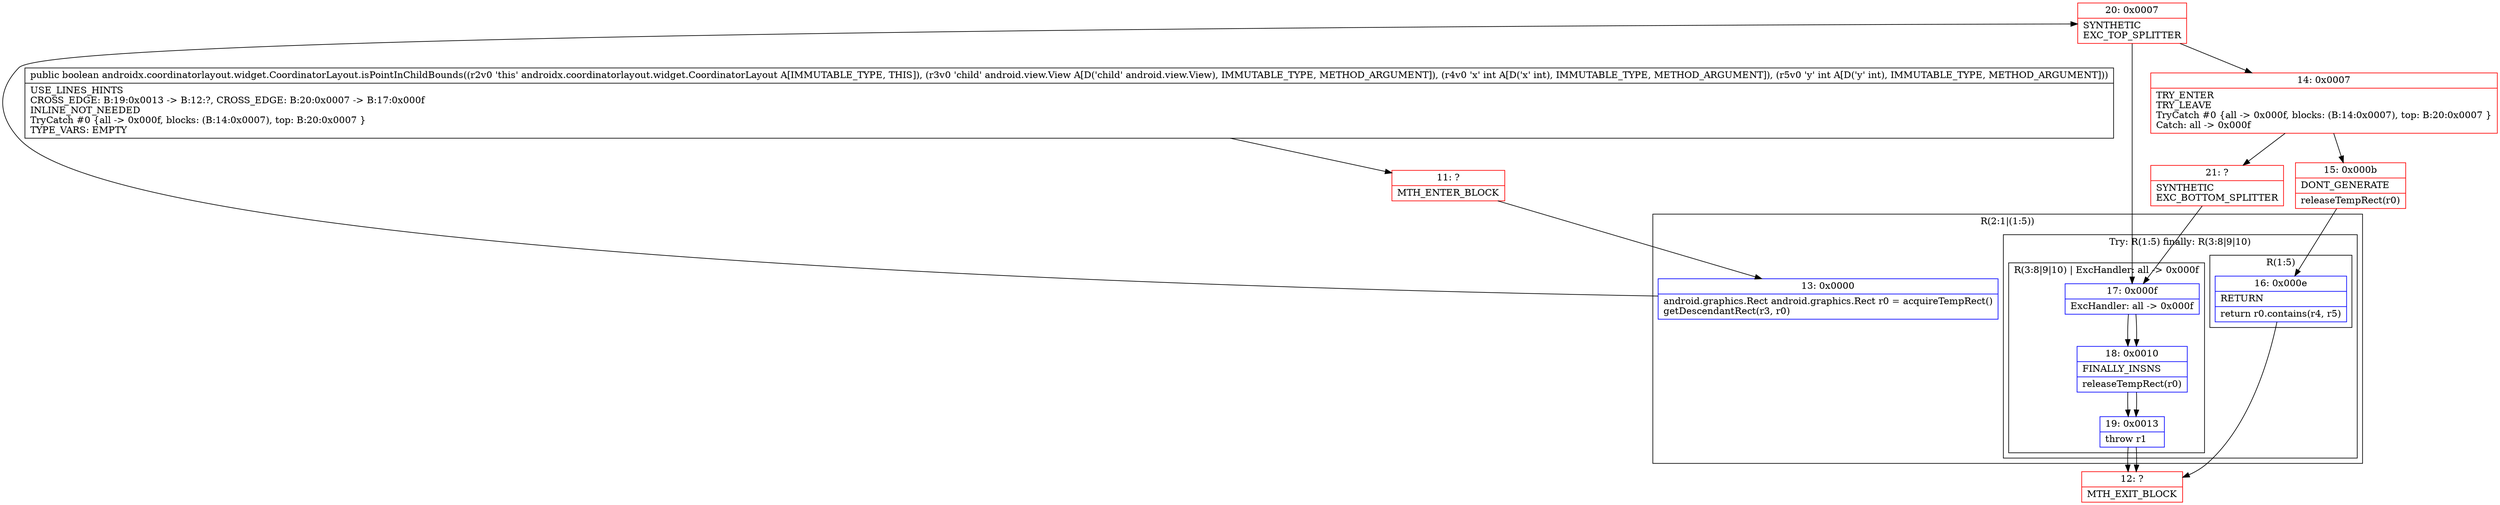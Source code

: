 digraph "CFG forandroidx.coordinatorlayout.widget.CoordinatorLayout.isPointInChildBounds(Landroid\/view\/View;II)Z" {
subgraph cluster_Region_1430460889 {
label = "R(2:1|(1:5))";
node [shape=record,color=blue];
Node_13 [shape=record,label="{13\:\ 0x0000|android.graphics.Rect android.graphics.Rect r0 = acquireTempRect()\lgetDescendantRect(r3, r0)\l}"];
subgraph cluster_TryCatchRegion_105395317 {
label = "Try: R(1:5) finally: R(3:8|9|10)";
node [shape=record,color=blue];
subgraph cluster_Region_586602540 {
label = "R(1:5)";
node [shape=record,color=blue];
Node_16 [shape=record,label="{16\:\ 0x000e|RETURN\l|return r0.contains(r4, r5)\l}"];
}
subgraph cluster_Region_503940364 {
label = "R(3:8|9|10) | ExcHandler: all \-\> 0x000f\l";
node [shape=record,color=blue];
Node_17 [shape=record,label="{17\:\ 0x000f|ExcHandler: all \-\> 0x000f\l}"];
Node_18 [shape=record,label="{18\:\ 0x0010|FINALLY_INSNS\l|releaseTempRect(r0)\l}"];
Node_19 [shape=record,label="{19\:\ 0x0013|throw r1\l}"];
}
}
}
subgraph cluster_Region_503940364 {
label = "R(3:8|9|10) | ExcHandler: all \-\> 0x000f\l";
node [shape=record,color=blue];
Node_17 [shape=record,label="{17\:\ 0x000f|ExcHandler: all \-\> 0x000f\l}"];
Node_18 [shape=record,label="{18\:\ 0x0010|FINALLY_INSNS\l|releaseTempRect(r0)\l}"];
Node_19 [shape=record,label="{19\:\ 0x0013|throw r1\l}"];
}
Node_11 [shape=record,color=red,label="{11\:\ ?|MTH_ENTER_BLOCK\l}"];
Node_20 [shape=record,color=red,label="{20\:\ 0x0007|SYNTHETIC\lEXC_TOP_SPLITTER\l}"];
Node_14 [shape=record,color=red,label="{14\:\ 0x0007|TRY_ENTER\lTRY_LEAVE\lTryCatch #0 \{all \-\> 0x000f, blocks: (B:14:0x0007), top: B:20:0x0007 \}\lCatch: all \-\> 0x000f\l}"];
Node_15 [shape=record,color=red,label="{15\:\ 0x000b|DONT_GENERATE\l|releaseTempRect(r0)\l}"];
Node_12 [shape=record,color=red,label="{12\:\ ?|MTH_EXIT_BLOCK\l}"];
Node_21 [shape=record,color=red,label="{21\:\ ?|SYNTHETIC\lEXC_BOTTOM_SPLITTER\l}"];
MethodNode[shape=record,label="{public boolean androidx.coordinatorlayout.widget.CoordinatorLayout.isPointInChildBounds((r2v0 'this' androidx.coordinatorlayout.widget.CoordinatorLayout A[IMMUTABLE_TYPE, THIS]), (r3v0 'child' android.view.View A[D('child' android.view.View), IMMUTABLE_TYPE, METHOD_ARGUMENT]), (r4v0 'x' int A[D('x' int), IMMUTABLE_TYPE, METHOD_ARGUMENT]), (r5v0 'y' int A[D('y' int), IMMUTABLE_TYPE, METHOD_ARGUMENT]))  | USE_LINES_HINTS\lCROSS_EDGE: B:19:0x0013 \-\> B:12:?, CROSS_EDGE: B:20:0x0007 \-\> B:17:0x000f\lINLINE_NOT_NEEDED\lTryCatch #0 \{all \-\> 0x000f, blocks: (B:14:0x0007), top: B:20:0x0007 \}\lTYPE_VARS: EMPTY\l}"];
MethodNode -> Node_11;Node_13 -> Node_20;
Node_16 -> Node_12;
Node_17 -> Node_18;
Node_18 -> Node_19;
Node_19 -> Node_12;
Node_17 -> Node_18;
Node_18 -> Node_19;
Node_19 -> Node_12;
Node_11 -> Node_13;
Node_20 -> Node_14;
Node_20 -> Node_17;
Node_14 -> Node_15;
Node_14 -> Node_21;
Node_15 -> Node_16;
Node_21 -> Node_17;
}


